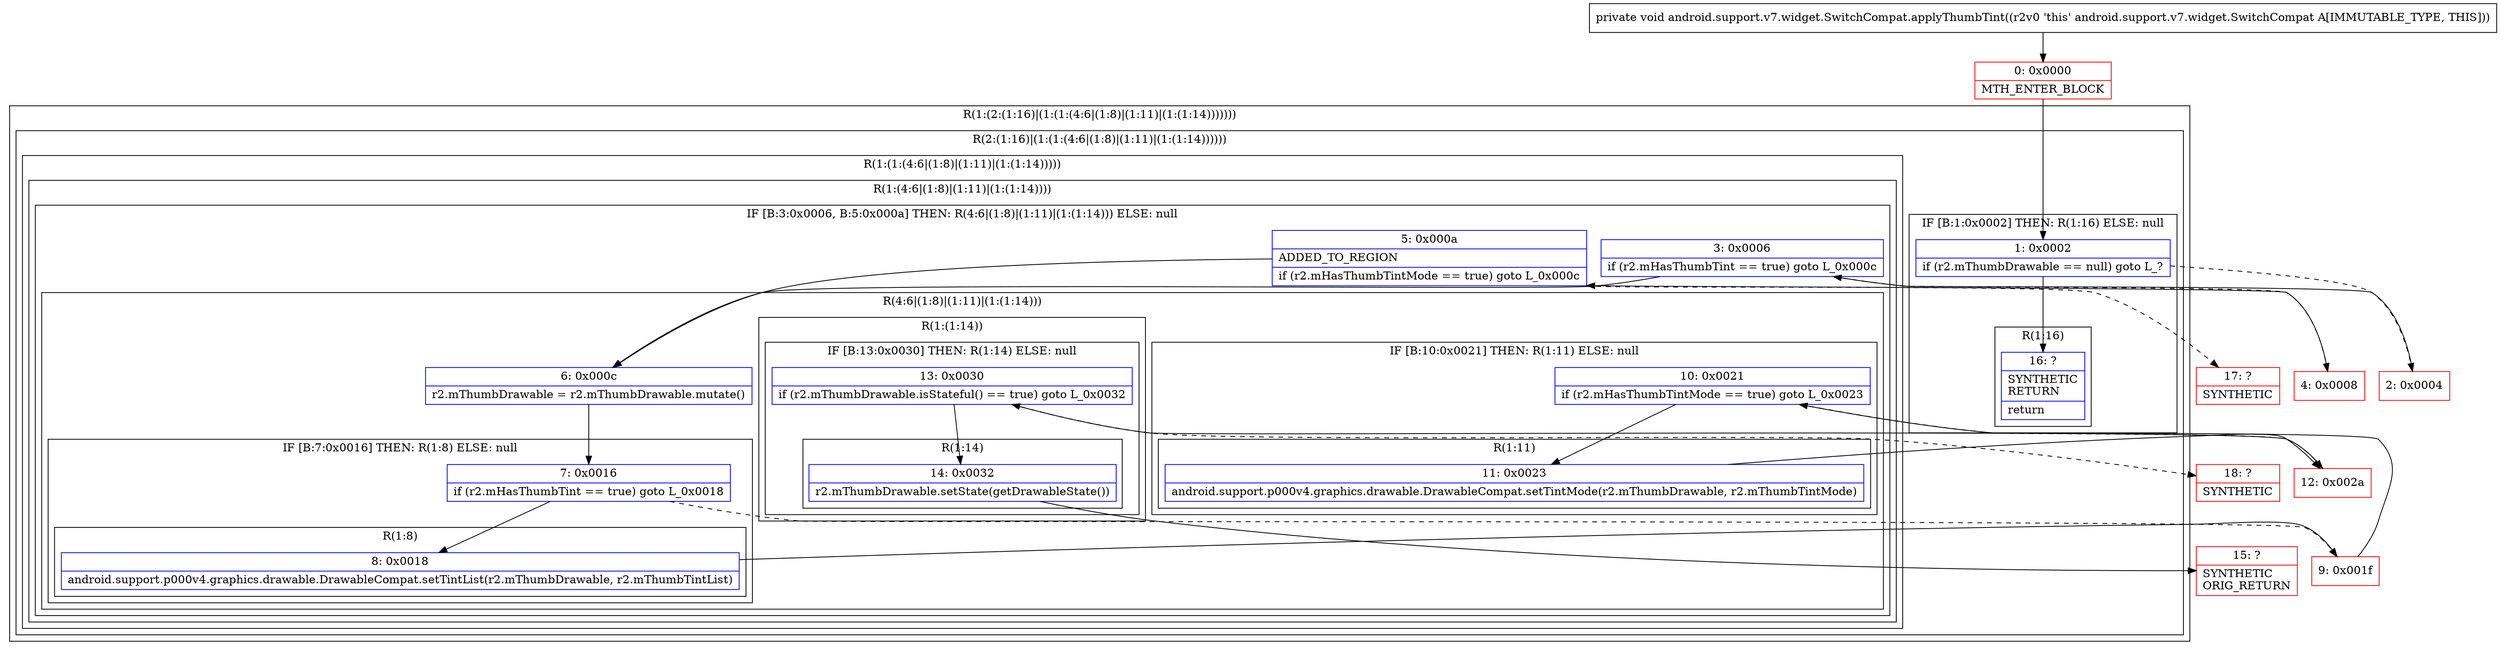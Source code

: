 digraph "CFG forandroid.support.v7.widget.SwitchCompat.applyThumbTint()V" {
subgraph cluster_Region_1827783719 {
label = "R(1:(2:(1:16)|(1:(1:(4:6|(1:8)|(1:11)|(1:(1:14)))))))";
node [shape=record,color=blue];
subgraph cluster_Region_1527404593 {
label = "R(2:(1:16)|(1:(1:(4:6|(1:8)|(1:11)|(1:(1:14))))))";
node [shape=record,color=blue];
subgraph cluster_IfRegion_1835484409 {
label = "IF [B:1:0x0002] THEN: R(1:16) ELSE: null";
node [shape=record,color=blue];
Node_1 [shape=record,label="{1\:\ 0x0002|if (r2.mThumbDrawable == null) goto L_?\l}"];
subgraph cluster_Region_956449916 {
label = "R(1:16)";
node [shape=record,color=blue];
Node_16 [shape=record,label="{16\:\ ?|SYNTHETIC\lRETURN\l|return\l}"];
}
}
subgraph cluster_Region_1529905031 {
label = "R(1:(1:(4:6|(1:8)|(1:11)|(1:(1:14)))))";
node [shape=record,color=blue];
subgraph cluster_Region_1391619840 {
label = "R(1:(4:6|(1:8)|(1:11)|(1:(1:14))))";
node [shape=record,color=blue];
subgraph cluster_IfRegion_90548523 {
label = "IF [B:3:0x0006, B:5:0x000a] THEN: R(4:6|(1:8)|(1:11)|(1:(1:14))) ELSE: null";
node [shape=record,color=blue];
Node_3 [shape=record,label="{3\:\ 0x0006|if (r2.mHasThumbTint == true) goto L_0x000c\l}"];
Node_5 [shape=record,label="{5\:\ 0x000a|ADDED_TO_REGION\l|if (r2.mHasThumbTintMode == true) goto L_0x000c\l}"];
subgraph cluster_Region_787430495 {
label = "R(4:6|(1:8)|(1:11)|(1:(1:14)))";
node [shape=record,color=blue];
Node_6 [shape=record,label="{6\:\ 0x000c|r2.mThumbDrawable = r2.mThumbDrawable.mutate()\l}"];
subgraph cluster_IfRegion_1996206658 {
label = "IF [B:7:0x0016] THEN: R(1:8) ELSE: null";
node [shape=record,color=blue];
Node_7 [shape=record,label="{7\:\ 0x0016|if (r2.mHasThumbTint == true) goto L_0x0018\l}"];
subgraph cluster_Region_934300146 {
label = "R(1:8)";
node [shape=record,color=blue];
Node_8 [shape=record,label="{8\:\ 0x0018|android.support.p000v4.graphics.drawable.DrawableCompat.setTintList(r2.mThumbDrawable, r2.mThumbTintList)\l}"];
}
}
subgraph cluster_IfRegion_523539166 {
label = "IF [B:10:0x0021] THEN: R(1:11) ELSE: null";
node [shape=record,color=blue];
Node_10 [shape=record,label="{10\:\ 0x0021|if (r2.mHasThumbTintMode == true) goto L_0x0023\l}"];
subgraph cluster_Region_1215187107 {
label = "R(1:11)";
node [shape=record,color=blue];
Node_11 [shape=record,label="{11\:\ 0x0023|android.support.p000v4.graphics.drawable.DrawableCompat.setTintMode(r2.mThumbDrawable, r2.mThumbTintMode)\l}"];
}
}
subgraph cluster_Region_1663867470 {
label = "R(1:(1:14))";
node [shape=record,color=blue];
subgraph cluster_IfRegion_1449566208 {
label = "IF [B:13:0x0030] THEN: R(1:14) ELSE: null";
node [shape=record,color=blue];
Node_13 [shape=record,label="{13\:\ 0x0030|if (r2.mThumbDrawable.isStateful() == true) goto L_0x0032\l}"];
subgraph cluster_Region_1845455472 {
label = "R(1:14)";
node [shape=record,color=blue];
Node_14 [shape=record,label="{14\:\ 0x0032|r2.mThumbDrawable.setState(getDrawableState())\l}"];
}
}
}
}
}
}
}
}
}
Node_0 [shape=record,color=red,label="{0\:\ 0x0000|MTH_ENTER_BLOCK\l}"];
Node_2 [shape=record,color=red,label="{2\:\ 0x0004}"];
Node_4 [shape=record,color=red,label="{4\:\ 0x0008}"];
Node_9 [shape=record,color=red,label="{9\:\ 0x001f}"];
Node_12 [shape=record,color=red,label="{12\:\ 0x002a}"];
Node_15 [shape=record,color=red,label="{15\:\ ?|SYNTHETIC\lORIG_RETURN\l}"];
Node_17 [shape=record,color=red,label="{17\:\ ?|SYNTHETIC\l}"];
Node_18 [shape=record,color=red,label="{18\:\ ?|SYNTHETIC\l}"];
MethodNode[shape=record,label="{private void android.support.v7.widget.SwitchCompat.applyThumbTint((r2v0 'this' android.support.v7.widget.SwitchCompat A[IMMUTABLE_TYPE, THIS])) }"];
MethodNode -> Node_0;
Node_1 -> Node_2[style=dashed];
Node_1 -> Node_16;
Node_3 -> Node_4[style=dashed];
Node_3 -> Node_6;
Node_5 -> Node_6;
Node_5 -> Node_17[style=dashed];
Node_6 -> Node_7;
Node_7 -> Node_8;
Node_7 -> Node_9[style=dashed];
Node_8 -> Node_9;
Node_10 -> Node_11;
Node_10 -> Node_12[style=dashed];
Node_11 -> Node_12;
Node_13 -> Node_14;
Node_13 -> Node_18[style=dashed];
Node_14 -> Node_15;
Node_0 -> Node_1;
Node_2 -> Node_3;
Node_4 -> Node_5;
Node_9 -> Node_10;
Node_12 -> Node_13;
}

